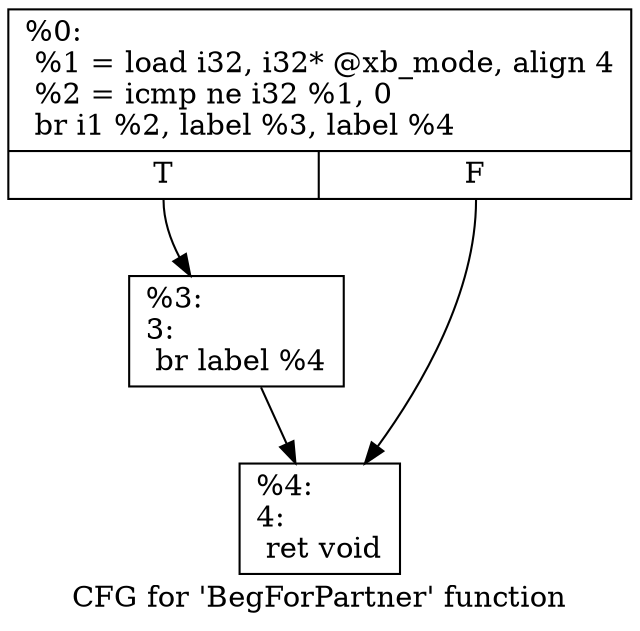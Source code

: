 digraph "CFG for 'BegForPartner' function" {
	label="CFG for 'BegForPartner' function";

	Node0x2628840 [shape=record,label="{%0:\l  %1 = load i32, i32* @xb_mode, align 4\l  %2 = icmp ne i32 %1, 0\l  br i1 %2, label %3, label %4\l|{<s0>T|<s1>F}}"];
	Node0x2628840:s0 -> Node0x262ad00;
	Node0x2628840:s1 -> Node0x262ad50;
	Node0x262ad00 [shape=record,label="{%3:\l3:                                                \l  br label %4\l}"];
	Node0x262ad00 -> Node0x262ad50;
	Node0x262ad50 [shape=record,label="{%4:\l4:                                                \l  ret void\l}"];
}
